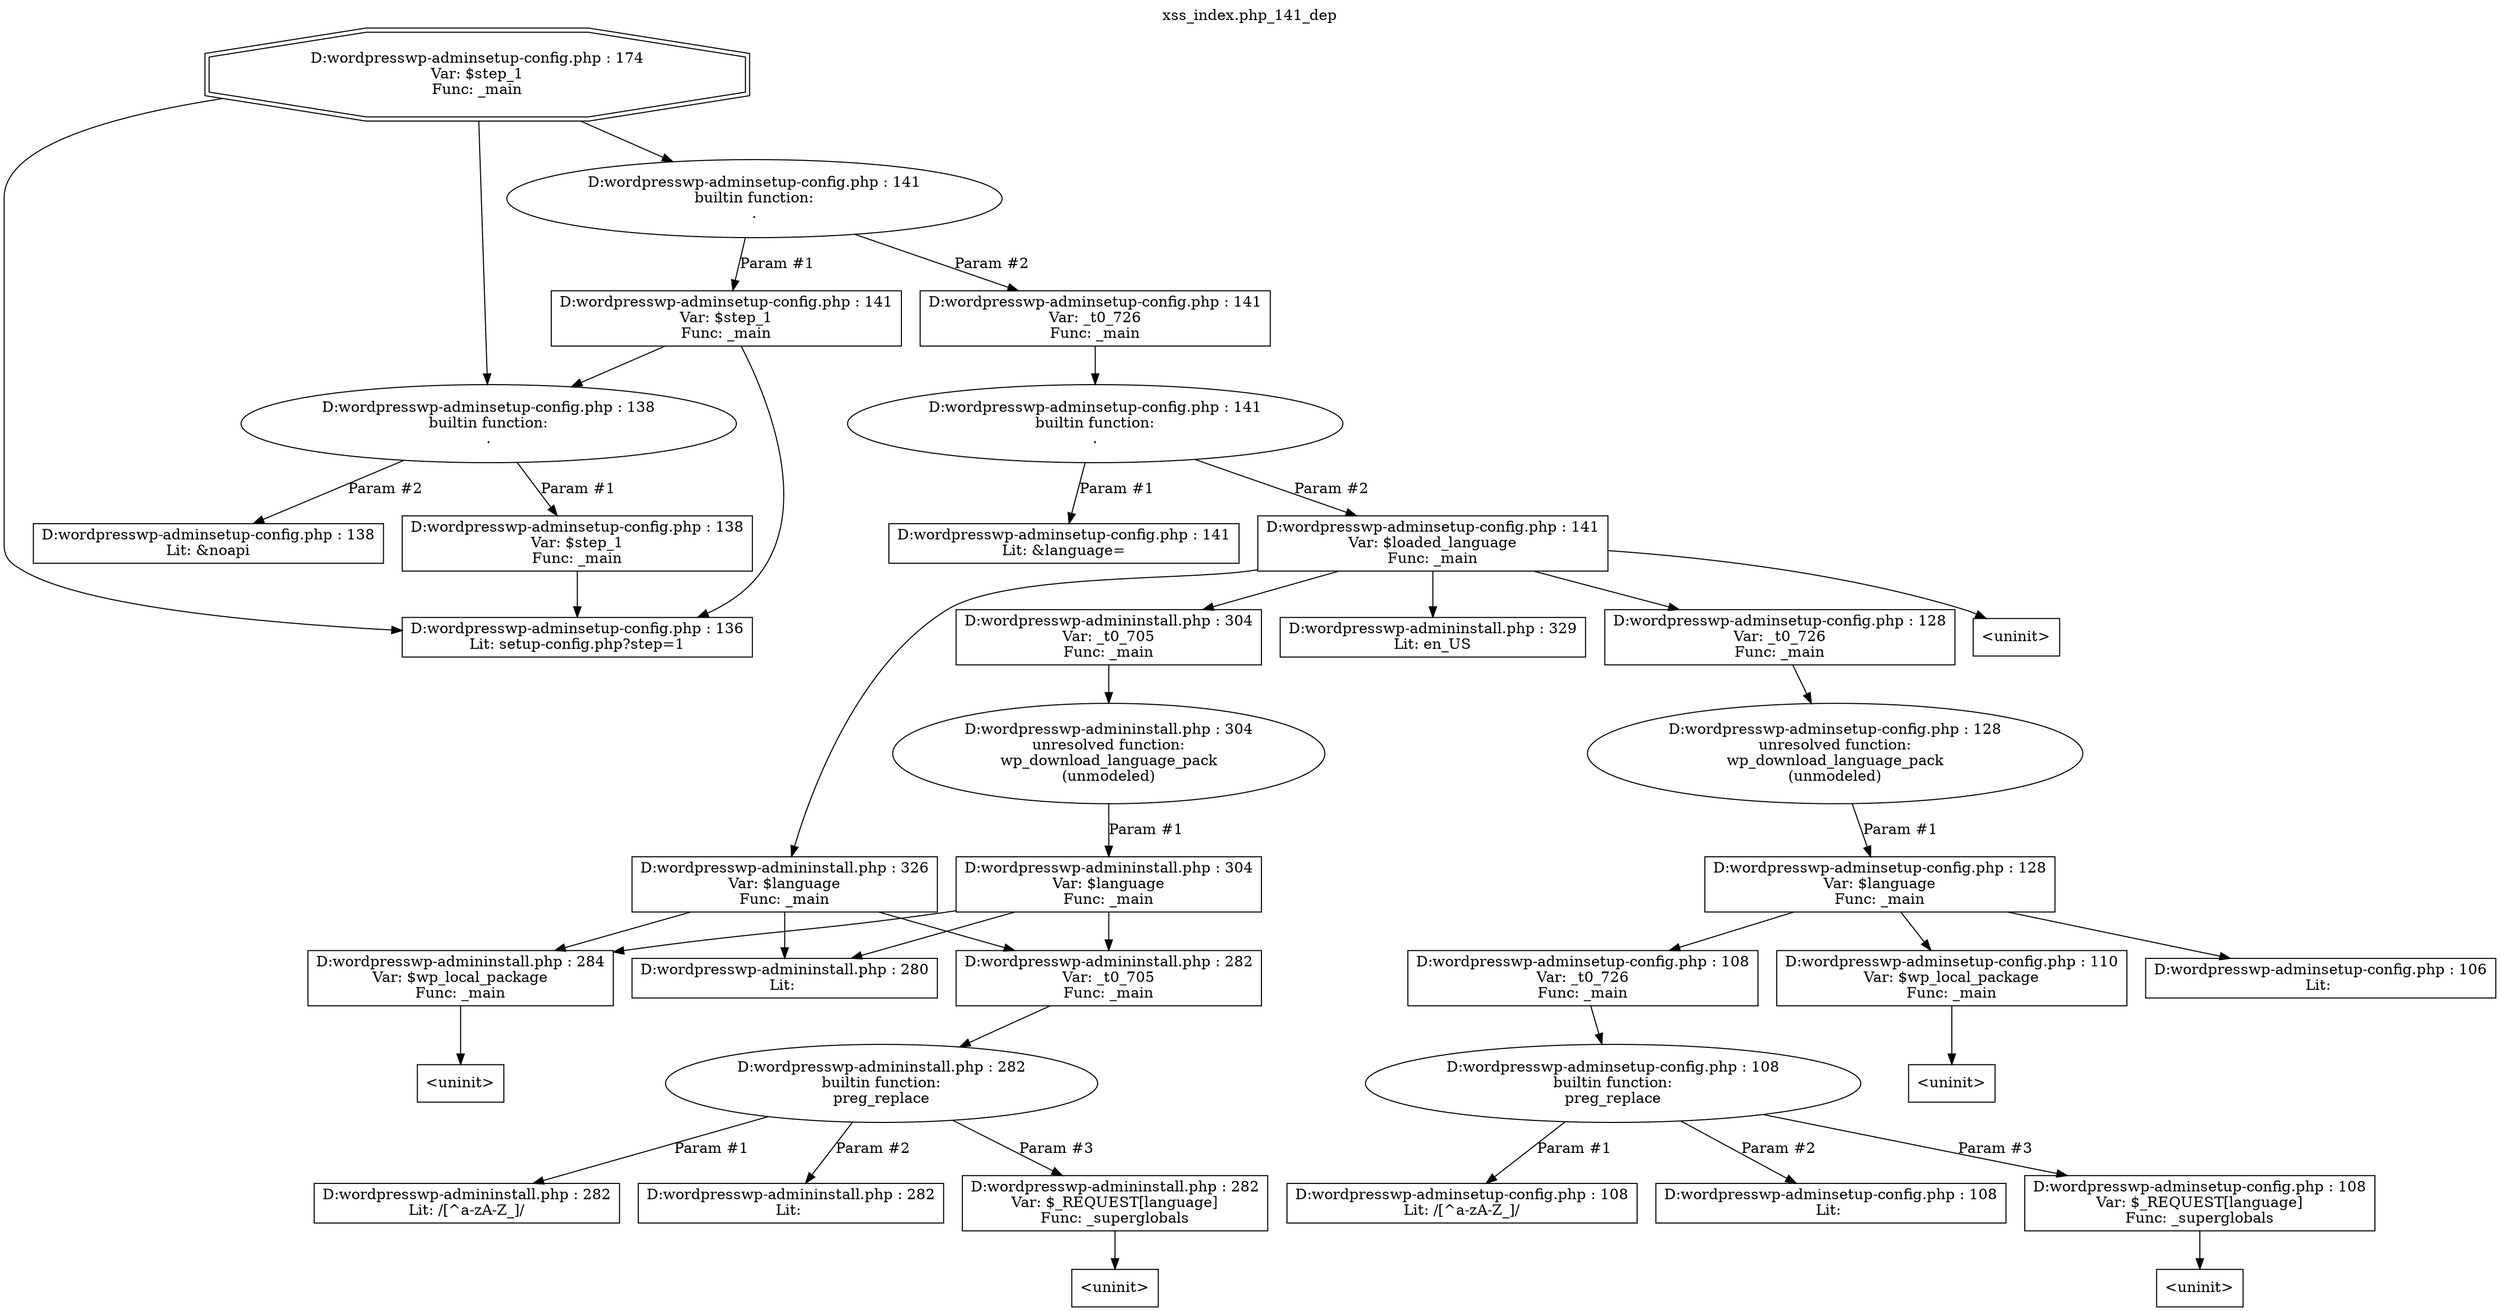 digraph cfg {
  label="xss_index.php_141_dep";
  labelloc=t;
  n1 [shape=doubleoctagon, label="D:\wordpress\wp-admin\setup-config.php : 174\nVar: $step_1\nFunc: _main\n"];
  n2 [shape=ellipse, label="D:\wordpress\wp-admin\setup-config.php : 138\nbuiltin function:\n.\n"];
  n3 [shape=box, label="D:\wordpress\wp-admin\setup-config.php : 138\nVar: $step_1\nFunc: _main\n"];
  n4 [shape=box, label="D:\wordpress\wp-admin\setup-config.php : 136\nLit: setup-config.php?step=1\n"];
  n5 [shape=box, label="D:\wordpress\wp-admin\setup-config.php : 138\nLit: &amp;noapi\n"];
  n6 [shape=ellipse, label="D:\wordpress\wp-admin\setup-config.php : 141\nbuiltin function:\n.\n"];
  n7 [shape=box, label="D:\wordpress\wp-admin\setup-config.php : 141\nVar: $step_1\nFunc: _main\n"];
  n8 [shape=box, label="D:\wordpress\wp-admin\setup-config.php : 141\nVar: _t0_726\nFunc: _main\n"];
  n9 [shape=ellipse, label="D:\wordpress\wp-admin\setup-config.php : 141\nbuiltin function:\n.\n"];
  n10 [shape=box, label="D:\wordpress\wp-admin\setup-config.php : 141\nLit: &amp;language=\n"];
  n11 [shape=box, label="D:\wordpress\wp-admin\setup-config.php : 141\nVar: $loaded_language\nFunc: _main\n"];
  n12 [shape=box, label="<uninit>"];
  n13 [shape=box, label="D:\wordpress\wp-admin\install.php : 326\nVar: $language\nFunc: _main\n"];
  n14 [shape=box, label="D:\wordpress\wp-admin\install.php : 284\nVar: $wp_local_package\nFunc: _main\n"];
  n15 [shape=box, label="<uninit>"];
  n16 [shape=box, label="D:\wordpress\wp-admin\install.php : 280\nLit: \n"];
  n17 [shape=box, label="D:\wordpress\wp-admin\install.php : 282\nVar: _t0_705\nFunc: _main\n"];
  n18 [shape=ellipse, label="D:\wordpress\wp-admin\install.php : 282\nbuiltin function:\npreg_replace\n"];
  n19 [shape=box, label="D:\wordpress\wp-admin\install.php : 282\nLit: /[^a-zA-Z_]/\n"];
  n20 [shape=box, label="D:\wordpress\wp-admin\install.php : 282\nLit: \n"];
  n21 [shape=box, label="D:\wordpress\wp-admin\install.php : 282\nVar: $_REQUEST[language]\nFunc: _superglobals\n"];
  n22 [shape=box, label="<uninit>"];
  n23 [shape=box, label="D:\wordpress\wp-admin\install.php : 329\nLit: en_US\n"];
  n24 [shape=box, label="D:\wordpress\wp-admin\install.php : 304\nVar: _t0_705\nFunc: _main\n"];
  n25 [shape=ellipse, label="D:\wordpress\wp-admin\install.php : 304\nunresolved function:\nwp_download_language_pack\n(unmodeled)\n"];
  n26 [shape=box, label="D:\wordpress\wp-admin\install.php : 304\nVar: $language\nFunc: _main\n"];
  n27 [shape=box, label="D:\wordpress\wp-admin\setup-config.php : 128\nVar: _t0_726\nFunc: _main\n"];
  n28 [shape=ellipse, label="D:\wordpress\wp-admin\setup-config.php : 128\nunresolved function:\nwp_download_language_pack\n(unmodeled)\n"];
  n29 [shape=box, label="D:\wordpress\wp-admin\setup-config.php : 128\nVar: $language\nFunc: _main\n"];
  n30 [shape=box, label="D:\wordpress\wp-admin\setup-config.php : 108\nVar: _t0_726\nFunc: _main\n"];
  n31 [shape=ellipse, label="D:\wordpress\wp-admin\setup-config.php : 108\nbuiltin function:\npreg_replace\n"];
  n32 [shape=box, label="D:\wordpress\wp-admin\setup-config.php : 108\nLit: /[^a-zA-Z_]/\n"];
  n33 [shape=box, label="D:\wordpress\wp-admin\setup-config.php : 108\nLit: \n"];
  n34 [shape=box, label="D:\wordpress\wp-admin\setup-config.php : 108\nVar: $_REQUEST[language]\nFunc: _superglobals\n"];
  n35 [shape=box, label="<uninit>"];
  n36 [shape=box, label="D:\wordpress\wp-admin\setup-config.php : 110\nVar: $wp_local_package\nFunc: _main\n"];
  n37 [shape=box, label="<uninit>"];
  n38 [shape=box, label="D:\wordpress\wp-admin\setup-config.php : 106\nLit: \n"];
  n1 -> n2;
  n1 -> n4;
  n1 -> n6;
  n3 -> n4;
  n2 -> n3[label="Param #1"];
  n2 -> n5[label="Param #2"];
  n7 -> n2;
  n7 -> n4;
  n6 -> n7[label="Param #1"];
  n6 -> n8[label="Param #2"];
  n8 -> n9;
  n9 -> n10[label="Param #1"];
  n9 -> n11[label="Param #2"];
  n11 -> n12;
  n11 -> n13;
  n11 -> n23;
  n11 -> n24;
  n11 -> n27;
  n14 -> n15;
  n13 -> n14;
  n13 -> n16;
  n13 -> n17;
  n17 -> n18;
  n18 -> n19[label="Param #1"];
  n18 -> n20[label="Param #2"];
  n18 -> n21[label="Param #3"];
  n21 -> n22;
  n24 -> n25;
  n26 -> n14;
  n26 -> n16;
  n26 -> n17;
  n25 -> n26[label="Param #1"];
  n27 -> n28;
  n30 -> n31;
  n31 -> n32[label="Param #1"];
  n31 -> n33[label="Param #2"];
  n31 -> n34[label="Param #3"];
  n34 -> n35;
  n29 -> n30;
  n29 -> n36;
  n29 -> n38;
  n36 -> n37;
  n28 -> n29[label="Param #1"];
}
